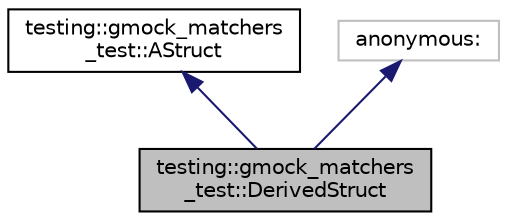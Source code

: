 digraph "testing::gmock_matchers_test::DerivedStruct"
{
  edge [fontname="Helvetica",fontsize="10",labelfontname="Helvetica",labelfontsize="10"];
  node [fontname="Helvetica",fontsize="10",shape=record];
  Node0 [label="testing::gmock_matchers\l_test::DerivedStruct",height=0.2,width=0.4,color="black", fillcolor="grey75", style="filled", fontcolor="black"];
  Node1 -> Node0 [dir="back",color="midnightblue",fontsize="10",style="solid",fontname="Helvetica"];
  Node1 [label="testing::gmock_matchers\l_test::AStruct",height=0.2,width=0.4,color="black", fillcolor="white", style="filled",URL="$structtesting_1_1gmock__matchers__test_1_1_a_struct.html"];
  Node2 -> Node0 [dir="back",color="midnightblue",fontsize="10",style="solid",fontname="Helvetica"];
  Node2 [label="anonymous:",height=0.2,width=0.4,color="grey75", fillcolor="white", style="filled"];
}
